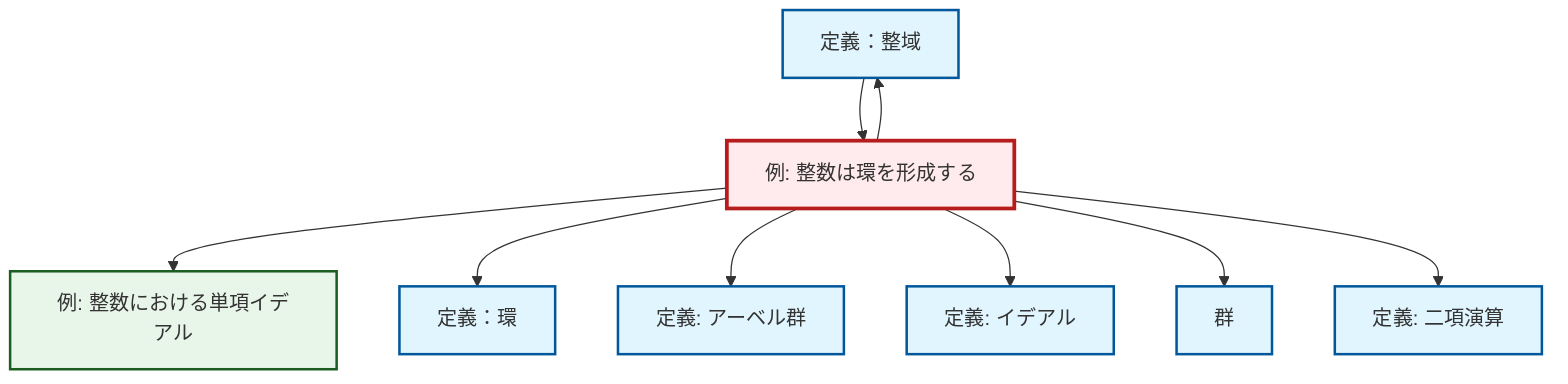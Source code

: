 graph TD
    classDef definition fill:#e1f5fe,stroke:#01579b,stroke-width:2px
    classDef theorem fill:#f3e5f5,stroke:#4a148c,stroke-width:2px
    classDef axiom fill:#fff3e0,stroke:#e65100,stroke-width:2px
    classDef example fill:#e8f5e9,stroke:#1b5e20,stroke-width:2px
    classDef current fill:#ffebee,stroke:#b71c1c,stroke-width:3px
    def-binary-operation["定義: 二項演算"]:::definition
    ex-principal-ideal["例: 整数における単項イデアル"]:::example
    def-abelian-group["定義: アーベル群"]:::definition
    def-group["群"]:::definition
    def-ring["定義：環"]:::definition
    def-integral-domain["定義：整域"]:::definition
    ex-integers-ring["例: 整数は環を形成する"]:::example
    def-ideal["定義: イデアル"]:::definition
    ex-integers-ring --> ex-principal-ideal
    ex-integers-ring --> def-ring
    ex-integers-ring --> def-integral-domain
    ex-integers-ring --> def-abelian-group
    def-integral-domain --> ex-integers-ring
    ex-integers-ring --> def-ideal
    ex-integers-ring --> def-group
    ex-integers-ring --> def-binary-operation
    class ex-integers-ring current